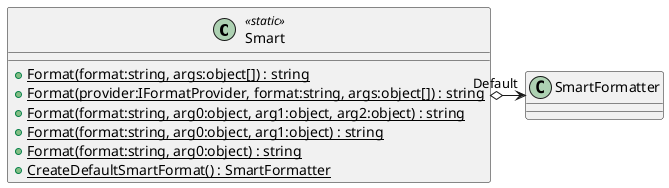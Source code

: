 @startuml
class Smart <<static>> {
    + {static} Format(format:string, args:object[]) : string
    + {static} Format(provider:IFormatProvider, format:string, args:object[]) : string
    + {static} Format(format:string, arg0:object, arg1:object, arg2:object) : string
    + {static} Format(format:string, arg0:object, arg1:object) : string
    + {static} Format(format:string, arg0:object) : string
    + {static} CreateDefaultSmartFormat() : SmartFormatter
}
Smart o-> "Default" SmartFormatter
@enduml
